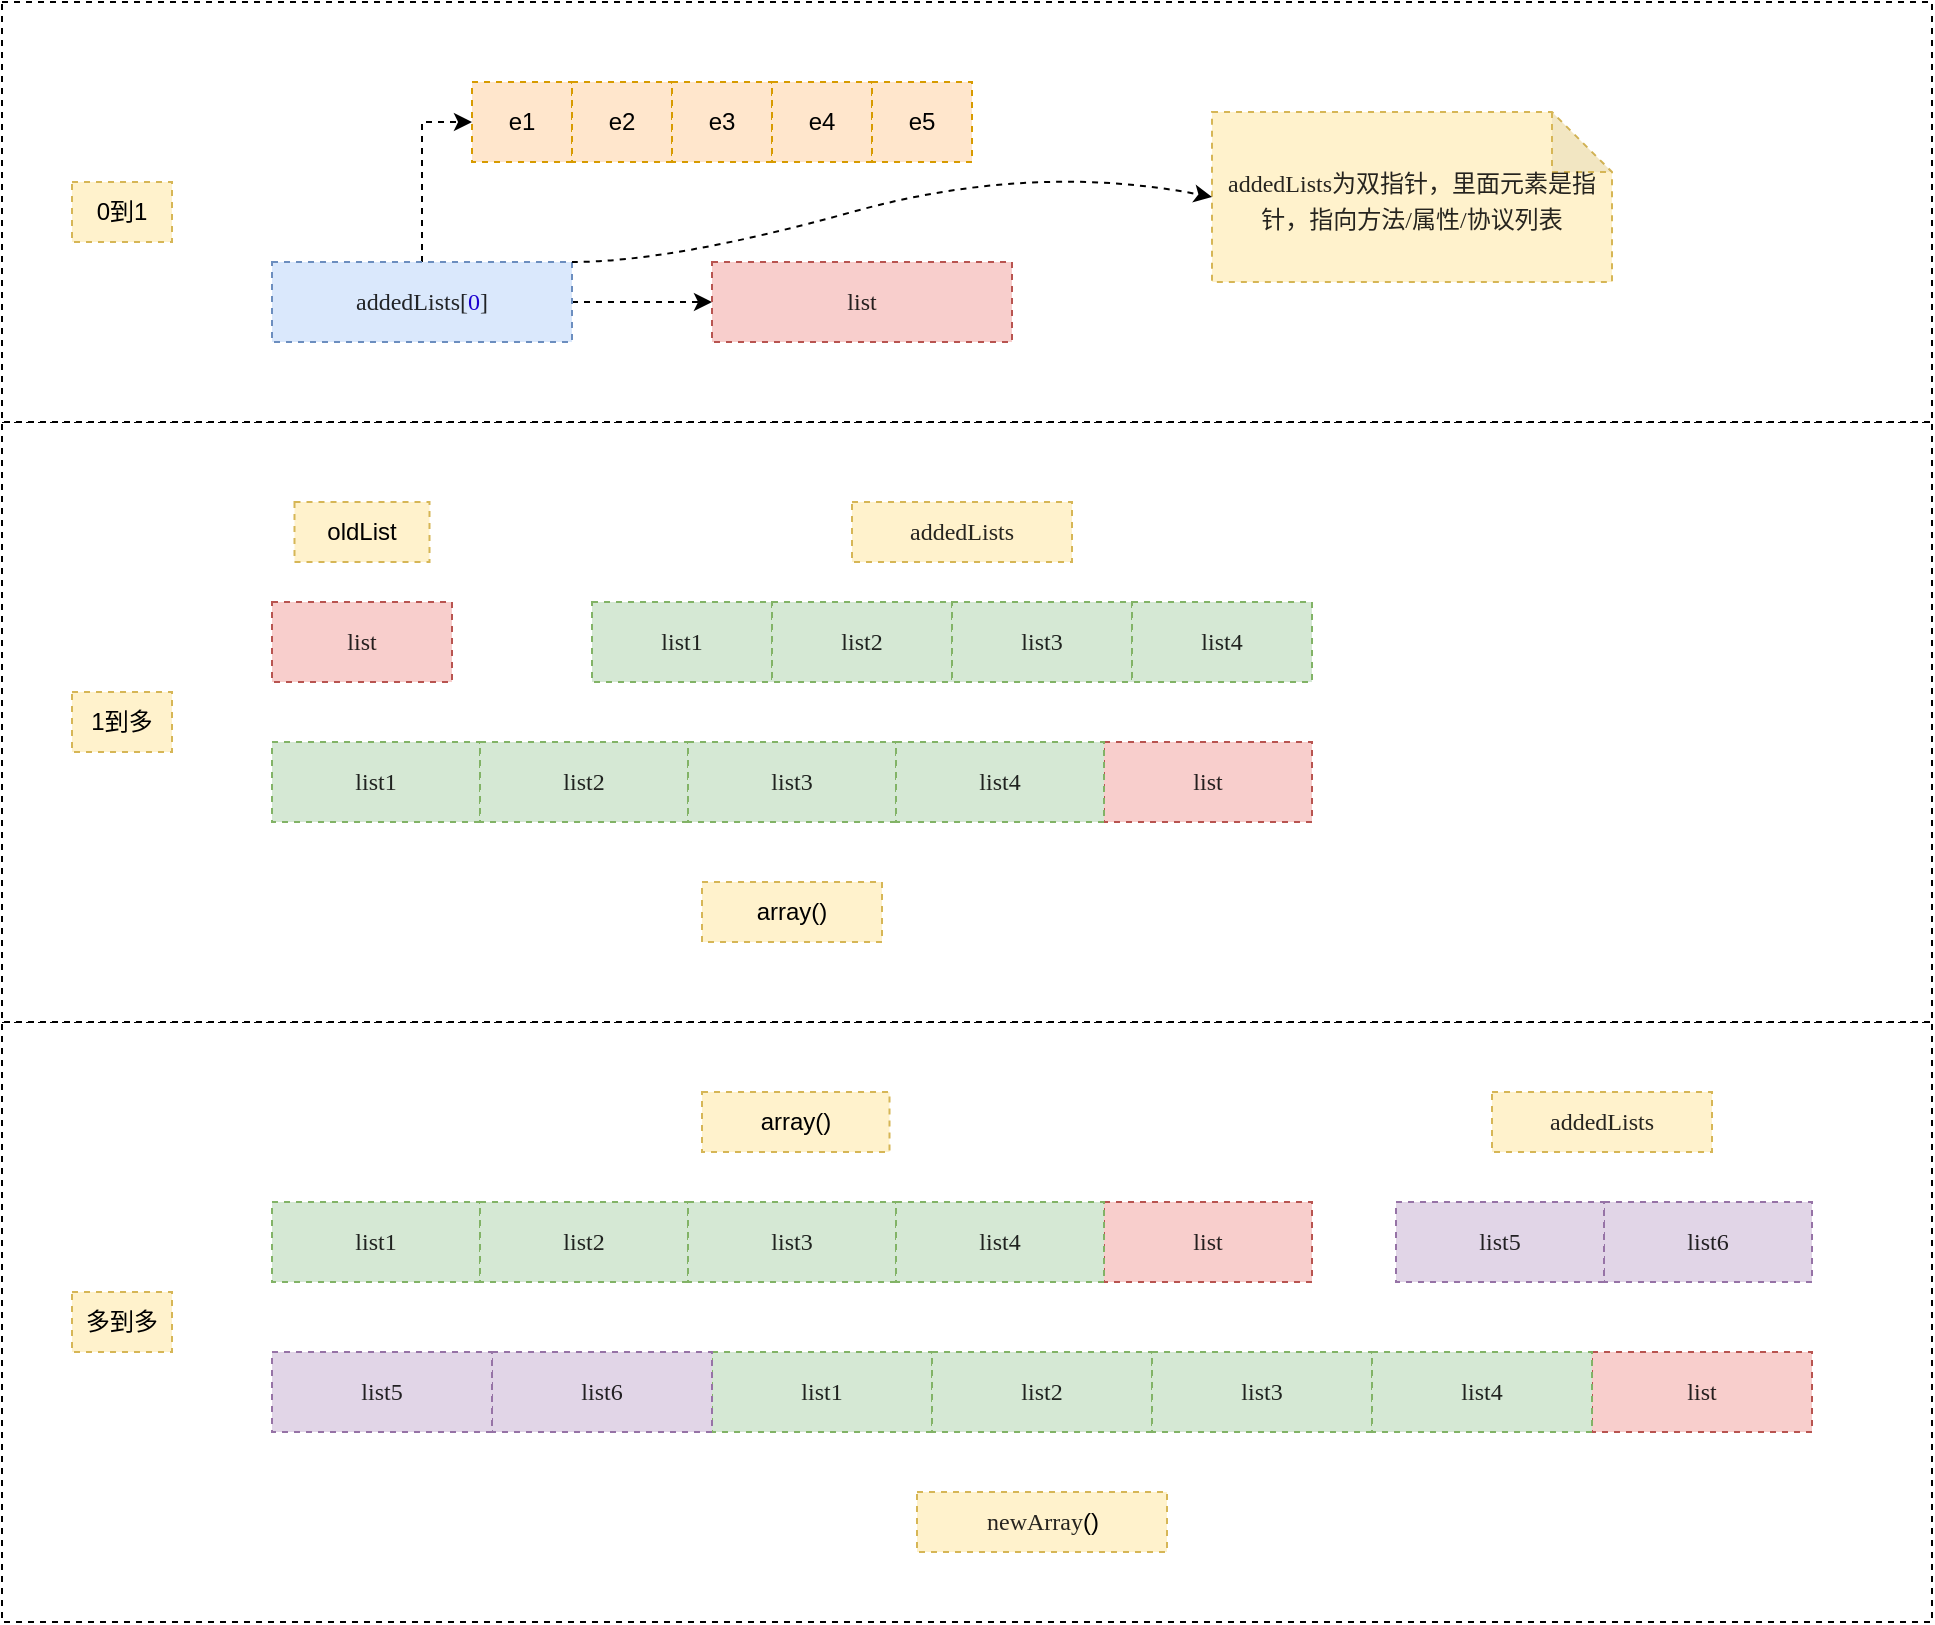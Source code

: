<mxfile version="14.9.4" type="github">
  <diagram id="C5RBs43oDa-KdzZeNtuy" name="Page-1">
    <mxGraphModel dx="974" dy="894" grid="1" gridSize="10" guides="1" tooltips="1" connect="1" arrows="1" fold="1" page="1" pageScale="1" pageWidth="827" pageHeight="1169" math="0" shadow="0">
      <root>
        <mxCell id="WIyWlLk6GJQsqaUBKTNV-0" />
        <mxCell id="WIyWlLk6GJQsqaUBKTNV-1" parent="WIyWlLk6GJQsqaUBKTNV-0" />
        <mxCell id="Md4piqNgcGMEt9OnkXE3-55" value="" style="rounded=0;whiteSpace=wrap;html=1;dashed=1;labelBackgroundColor=none;" vertex="1" parent="WIyWlLk6GJQsqaUBKTNV-1">
          <mxGeometry x="15" y="600" width="965" height="300" as="geometry" />
        </mxCell>
        <mxCell id="Md4piqNgcGMEt9OnkXE3-54" value="" style="rounded=0;whiteSpace=wrap;html=1;dashed=1;labelBackgroundColor=none;" vertex="1" parent="WIyWlLk6GJQsqaUBKTNV-1">
          <mxGeometry x="15" y="300" width="965" height="300" as="geometry" />
        </mxCell>
        <mxCell id="Md4piqNgcGMEt9OnkXE3-53" value="" style="rounded=0;whiteSpace=wrap;html=1;dashed=1;labelBackgroundColor=none;" vertex="1" parent="WIyWlLk6GJQsqaUBKTNV-1">
          <mxGeometry x="15" y="90" width="965" height="210" as="geometry" />
        </mxCell>
        <mxCell id="Md4piqNgcGMEt9OnkXE3-8" style="edgeStyle=orthogonalEdgeStyle;rounded=0;orthogonalLoop=1;jettySize=auto;html=1;exitX=0.5;exitY=0;exitDx=0;exitDy=0;entryX=0;entryY=0.5;entryDx=0;entryDy=0;dashed=1;" edge="1" parent="WIyWlLk6GJQsqaUBKTNV-1" source="Md4piqNgcGMEt9OnkXE3-0" target="Md4piqNgcGMEt9OnkXE3-2">
          <mxGeometry relative="1" as="geometry" />
        </mxCell>
        <mxCell id="Md4piqNgcGMEt9OnkXE3-51" style="edgeStyle=orthogonalEdgeStyle;rounded=0;orthogonalLoop=1;jettySize=auto;html=1;exitX=1;exitY=0.5;exitDx=0;exitDy=0;entryX=0;entryY=0.5;entryDx=0;entryDy=0;dashed=1;" edge="1" parent="WIyWlLk6GJQsqaUBKTNV-1" source="Md4piqNgcGMEt9OnkXE3-0" target="Md4piqNgcGMEt9OnkXE3-7">
          <mxGeometry relative="1" as="geometry" />
        </mxCell>
        <mxCell id="Md4piqNgcGMEt9OnkXE3-0" value="&lt;p style=&quot;margin: 0px; font-stretch: normal; line-height: normal; font-family: menlo; color: rgba(0, 0, 0, 0.85);&quot;&gt;addedLists[&lt;span style=&quot;color: #1c00cf&quot;&gt;0&lt;/span&gt;]&lt;/p&gt;" style="rounded=0;whiteSpace=wrap;html=1;fillColor=#dae8fc;strokeColor=#6c8ebf;labelBackgroundColor=none;dashed=1;" vertex="1" parent="WIyWlLk6GJQsqaUBKTNV-1">
          <mxGeometry x="150" y="220" width="150" height="40" as="geometry" />
        </mxCell>
        <mxCell id="Md4piqNgcGMEt9OnkXE3-1" value="0到1" style="text;html=1;strokeColor=#d6b656;fillColor=#fff2cc;align=center;verticalAlign=middle;whiteSpace=wrap;rounded=0;dashed=1;" vertex="1" parent="WIyWlLk6GJQsqaUBKTNV-1">
          <mxGeometry x="50" y="180" width="50" height="30" as="geometry" />
        </mxCell>
        <mxCell id="Md4piqNgcGMEt9OnkXE3-7" value="&lt;p style=&quot;margin: 0px ; font-stretch: normal ; line-height: normal ; font-family: &amp;#34;menlo&amp;#34; ; color: rgba(0 , 0 , 0 , 0.85)&quot;&gt;list&lt;/p&gt;" style="rounded=0;whiteSpace=wrap;html=1;fillColor=#f8cecc;strokeColor=#b85450;labelBackgroundColor=none;dashed=1;" vertex="1" parent="WIyWlLk6GJQsqaUBKTNV-1">
          <mxGeometry x="370" y="220" width="150" height="40" as="geometry" />
        </mxCell>
        <mxCell id="Md4piqNgcGMEt9OnkXE3-10" value="1到多" style="text;html=1;strokeColor=#d6b656;fillColor=#fff2cc;align=center;verticalAlign=middle;whiteSpace=wrap;rounded=0;dashed=1;" vertex="1" parent="WIyWlLk6GJQsqaUBKTNV-1">
          <mxGeometry x="50" y="435" width="50" height="30" as="geometry" />
        </mxCell>
        <mxCell id="Md4piqNgcGMEt9OnkXE3-12" value="&lt;p style=&quot;margin: 0px ; font-stretch: normal ; line-height: normal ; font-family: &amp;#34;menlo&amp;#34; ; color: rgba(0 , 0 , 0 , 0.85)&quot;&gt;list&lt;/p&gt;" style="rounded=0;whiteSpace=wrap;html=1;fillColor=#f8cecc;strokeColor=#b85450;labelBackgroundColor=none;dashed=1;" vertex="1" parent="WIyWlLk6GJQsqaUBKTNV-1">
          <mxGeometry x="150" y="390" width="90" height="40" as="geometry" />
        </mxCell>
        <mxCell id="Md4piqNgcGMEt9OnkXE3-13" value="oldList" style="text;html=1;strokeColor=#d6b656;fillColor=#fff2cc;align=center;verticalAlign=middle;whiteSpace=wrap;rounded=0;dashed=1;" vertex="1" parent="WIyWlLk6GJQsqaUBKTNV-1">
          <mxGeometry x="161.25" y="340" width="67.5" height="30" as="geometry" />
        </mxCell>
        <mxCell id="Md4piqNgcGMEt9OnkXE3-14" value="&lt;p style=&quot;margin: 0px; font-stretch: normal; line-height: normal; font-family: menlo; color: rgba(0, 0, 0, 0.85);&quot;&gt;addedLists&lt;/p&gt;" style="text;html=1;strokeColor=#d6b656;fillColor=#fff2cc;align=center;verticalAlign=middle;whiteSpace=wrap;rounded=0;dashed=1;labelBackgroundColor=none;" vertex="1" parent="WIyWlLk6GJQsqaUBKTNV-1">
          <mxGeometry x="440" y="340" width="110" height="30" as="geometry" />
        </mxCell>
        <mxCell id="Md4piqNgcGMEt9OnkXE3-15" value="&lt;p style=&quot;margin: 0px ; font-stretch: normal ; line-height: normal ; font-family: &amp;#34;menlo&amp;#34; ; color: rgba(0 , 0 , 0 , 0.85)&quot;&gt;list1&lt;/p&gt;" style="rounded=0;whiteSpace=wrap;html=1;fillColor=#d5e8d4;strokeColor=#82b366;labelBackgroundColor=none;dashed=1;" vertex="1" parent="WIyWlLk6GJQsqaUBKTNV-1">
          <mxGeometry x="310" y="390" width="90" height="40" as="geometry" />
        </mxCell>
        <mxCell id="Md4piqNgcGMEt9OnkXE3-16" value="&lt;p style=&quot;margin: 0px ; font-stretch: normal ; line-height: normal ; font-family: &amp;#34;menlo&amp;#34; ; color: rgba(0 , 0 , 0 , 0.85)&quot;&gt;list2&lt;/p&gt;" style="rounded=0;whiteSpace=wrap;html=1;fillColor=#d5e8d4;strokeColor=#82b366;labelBackgroundColor=none;dashed=1;" vertex="1" parent="WIyWlLk6GJQsqaUBKTNV-1">
          <mxGeometry x="400" y="390" width="90" height="40" as="geometry" />
        </mxCell>
        <mxCell id="Md4piqNgcGMEt9OnkXE3-17" value="&lt;p style=&quot;margin: 0px ; font-stretch: normal ; line-height: normal ; font-family: &amp;#34;menlo&amp;#34; ; color: rgba(0 , 0 , 0 , 0.85)&quot;&gt;list3&lt;/p&gt;" style="rounded=0;whiteSpace=wrap;html=1;fillColor=#d5e8d4;strokeColor=#82b366;labelBackgroundColor=none;dashed=1;" vertex="1" parent="WIyWlLk6GJQsqaUBKTNV-1">
          <mxGeometry x="490" y="390" width="90" height="40" as="geometry" />
        </mxCell>
        <mxCell id="Md4piqNgcGMEt9OnkXE3-18" value="&lt;p style=&quot;margin: 0px ; font-stretch: normal ; line-height: normal ; font-family: &amp;#34;menlo&amp;#34; ; color: rgba(0 , 0 , 0 , 0.85)&quot;&gt;list4&lt;/p&gt;" style="rounded=0;whiteSpace=wrap;html=1;fillColor=#d5e8d4;strokeColor=#82b366;labelBackgroundColor=none;dashed=1;" vertex="1" parent="WIyWlLk6GJQsqaUBKTNV-1">
          <mxGeometry x="580" y="390" width="90" height="40" as="geometry" />
        </mxCell>
        <mxCell id="Md4piqNgcGMEt9OnkXE3-19" value="&lt;p style=&quot;margin: 0px ; font-stretch: normal ; line-height: normal ; font-family: &amp;#34;menlo&amp;#34; ; color: rgba(0 , 0 , 0 , 0.85)&quot;&gt;list&lt;/p&gt;" style="rounded=0;whiteSpace=wrap;html=1;fillColor=#f8cecc;strokeColor=#b85450;labelBackgroundColor=none;dashed=1;horizontal=1;" vertex="1" parent="WIyWlLk6GJQsqaUBKTNV-1">
          <mxGeometry x="566" y="460" width="104" height="40" as="geometry" />
        </mxCell>
        <mxCell id="Md4piqNgcGMEt9OnkXE3-20" value="&lt;p style=&quot;margin: 0px ; font-stretch: normal ; line-height: normal ; font-family: &amp;#34;menlo&amp;#34; ; color: rgba(0 , 0 , 0 , 0.85)&quot;&gt;list1&lt;/p&gt;" style="rounded=0;whiteSpace=wrap;html=1;fillColor=#d5e8d4;strokeColor=#82b366;labelBackgroundColor=none;dashed=1;" vertex="1" parent="WIyWlLk6GJQsqaUBKTNV-1">
          <mxGeometry x="150" y="460" width="104" height="40" as="geometry" />
        </mxCell>
        <mxCell id="Md4piqNgcGMEt9OnkXE3-21" value="&lt;p style=&quot;margin: 0px ; font-stretch: normal ; line-height: normal ; font-family: &amp;#34;menlo&amp;#34; ; color: rgba(0 , 0 , 0 , 0.85)&quot;&gt;list2&lt;/p&gt;" style="rounded=0;whiteSpace=wrap;html=1;fillColor=#d5e8d4;strokeColor=#82b366;labelBackgroundColor=none;dashed=1;" vertex="1" parent="WIyWlLk6GJQsqaUBKTNV-1">
          <mxGeometry x="254" y="460" width="104" height="40" as="geometry" />
        </mxCell>
        <mxCell id="Md4piqNgcGMEt9OnkXE3-22" value="&lt;p style=&quot;margin: 0px ; font-stretch: normal ; line-height: normal ; font-family: &amp;#34;menlo&amp;#34; ; color: rgba(0 , 0 , 0 , 0.85)&quot;&gt;list3&lt;/p&gt;" style="rounded=0;whiteSpace=wrap;html=1;fillColor=#d5e8d4;strokeColor=#82b366;labelBackgroundColor=none;dashed=1;" vertex="1" parent="WIyWlLk6GJQsqaUBKTNV-1">
          <mxGeometry x="358" y="460" width="104" height="40" as="geometry" />
        </mxCell>
        <mxCell id="Md4piqNgcGMEt9OnkXE3-23" value="&lt;p style=&quot;margin: 0px ; font-stretch: normal ; line-height: normal ; font-family: &amp;#34;menlo&amp;#34; ; color: rgba(0 , 0 , 0 , 0.85)&quot;&gt;list4&lt;/p&gt;" style="rounded=0;whiteSpace=wrap;html=1;fillColor=#d5e8d4;strokeColor=#82b366;labelBackgroundColor=none;dashed=1;horizontal=1;" vertex="1" parent="WIyWlLk6GJQsqaUBKTNV-1">
          <mxGeometry x="462" y="460" width="104" height="40" as="geometry" />
        </mxCell>
        <mxCell id="Md4piqNgcGMEt9OnkXE3-24" value="" style="group" vertex="1" connectable="0" parent="WIyWlLk6GJQsqaUBKTNV-1">
          <mxGeometry x="250" y="130" width="250" height="40" as="geometry" />
        </mxCell>
        <mxCell id="Md4piqNgcGMEt9OnkXE3-2" value="e1" style="rounded=0;whiteSpace=wrap;html=1;fillColor=#ffe6cc;strokeColor=#d79b00;dashed=1;" vertex="1" parent="Md4piqNgcGMEt9OnkXE3-24">
          <mxGeometry width="50" height="40" as="geometry" />
        </mxCell>
        <mxCell id="Md4piqNgcGMEt9OnkXE3-3" value="e2" style="rounded=0;whiteSpace=wrap;html=1;fillColor=#ffe6cc;strokeColor=#d79b00;dashed=1;" vertex="1" parent="Md4piqNgcGMEt9OnkXE3-24">
          <mxGeometry x="50" width="50" height="40" as="geometry" />
        </mxCell>
        <mxCell id="Md4piqNgcGMEt9OnkXE3-4" value="e3" style="rounded=0;whiteSpace=wrap;html=1;fillColor=#ffe6cc;strokeColor=#d79b00;dashed=1;" vertex="1" parent="Md4piqNgcGMEt9OnkXE3-24">
          <mxGeometry x="100" width="50" height="40" as="geometry" />
        </mxCell>
        <mxCell id="Md4piqNgcGMEt9OnkXE3-5" value="e4" style="rounded=0;whiteSpace=wrap;html=1;fillColor=#ffe6cc;strokeColor=#d79b00;dashed=1;" vertex="1" parent="Md4piqNgcGMEt9OnkXE3-24">
          <mxGeometry x="150" width="50" height="40" as="geometry" />
        </mxCell>
        <mxCell id="Md4piqNgcGMEt9OnkXE3-6" value="e5" style="rounded=0;whiteSpace=wrap;html=1;fillColor=#ffe6cc;strokeColor=#d79b00;dashed=1;" vertex="1" parent="Md4piqNgcGMEt9OnkXE3-24">
          <mxGeometry x="200" width="50" height="40" as="geometry" />
        </mxCell>
        <mxCell id="Md4piqNgcGMEt9OnkXE3-26" value="array()" style="text;html=1;strokeColor=#d6b656;fillColor=#fff2cc;align=center;verticalAlign=middle;whiteSpace=wrap;rounded=0;dashed=1;" vertex="1" parent="WIyWlLk6GJQsqaUBKTNV-1">
          <mxGeometry x="365" y="530" width="90" height="30" as="geometry" />
        </mxCell>
        <mxCell id="Md4piqNgcGMEt9OnkXE3-27" value="多到多" style="text;html=1;strokeColor=#d6b656;fillColor=#fff2cc;align=center;verticalAlign=middle;whiteSpace=wrap;rounded=0;dashed=1;" vertex="1" parent="WIyWlLk6GJQsqaUBKTNV-1">
          <mxGeometry x="50" y="735" width="50" height="30" as="geometry" />
        </mxCell>
        <mxCell id="Md4piqNgcGMEt9OnkXE3-29" value="array()" style="text;html=1;strokeColor=#d6b656;fillColor=#fff2cc;align=center;verticalAlign=middle;whiteSpace=wrap;rounded=0;dashed=1;" vertex="1" parent="WIyWlLk6GJQsqaUBKTNV-1">
          <mxGeometry x="365" y="635" width="93.75" height="30" as="geometry" />
        </mxCell>
        <mxCell id="Md4piqNgcGMEt9OnkXE3-30" value="&lt;p style=&quot;margin: 0px; font-stretch: normal; line-height: normal; font-family: menlo; color: rgba(0, 0, 0, 0.85);&quot;&gt;addedLists&lt;/p&gt;" style="text;html=1;strokeColor=#d6b656;fillColor=#fff2cc;align=center;verticalAlign=middle;whiteSpace=wrap;rounded=0;dashed=1;labelBackgroundColor=none;" vertex="1" parent="WIyWlLk6GJQsqaUBKTNV-1">
          <mxGeometry x="760" y="635" width="110" height="30" as="geometry" />
        </mxCell>
        <mxCell id="Md4piqNgcGMEt9OnkXE3-35" value="&lt;p style=&quot;margin: 0px ; font-stretch: normal ; line-height: normal ; font-family: &amp;#34;menlo&amp;#34; ; color: rgba(0 , 0 , 0 , 0.85)&quot;&gt;list&lt;/p&gt;" style="rounded=0;whiteSpace=wrap;html=1;fillColor=#f8cecc;strokeColor=#b85450;labelBackgroundColor=none;dashed=1;horizontal=1;" vertex="1" parent="WIyWlLk6GJQsqaUBKTNV-1">
          <mxGeometry x="566" y="690" width="104" height="40" as="geometry" />
        </mxCell>
        <mxCell id="Md4piqNgcGMEt9OnkXE3-36" value="&lt;p style=&quot;margin: 0px ; font-stretch: normal ; line-height: normal ; font-family: &amp;#34;menlo&amp;#34; ; color: rgba(0 , 0 , 0 , 0.85)&quot;&gt;list1&lt;/p&gt;" style="rounded=0;whiteSpace=wrap;html=1;fillColor=#d5e8d4;strokeColor=#82b366;labelBackgroundColor=none;dashed=1;" vertex="1" parent="WIyWlLk6GJQsqaUBKTNV-1">
          <mxGeometry x="150" y="690" width="104" height="40" as="geometry" />
        </mxCell>
        <mxCell id="Md4piqNgcGMEt9OnkXE3-37" value="&lt;p style=&quot;margin: 0px ; font-stretch: normal ; line-height: normal ; font-family: &amp;#34;menlo&amp;#34; ; color: rgba(0 , 0 , 0 , 0.85)&quot;&gt;list2&lt;/p&gt;" style="rounded=0;whiteSpace=wrap;html=1;fillColor=#d5e8d4;strokeColor=#82b366;labelBackgroundColor=none;dashed=1;" vertex="1" parent="WIyWlLk6GJQsqaUBKTNV-1">
          <mxGeometry x="254" y="690" width="104" height="40" as="geometry" />
        </mxCell>
        <mxCell id="Md4piqNgcGMEt9OnkXE3-38" value="&lt;p style=&quot;margin: 0px ; font-stretch: normal ; line-height: normal ; font-family: &amp;#34;menlo&amp;#34; ; color: rgba(0 , 0 , 0 , 0.85)&quot;&gt;list3&lt;/p&gt;" style="rounded=0;whiteSpace=wrap;html=1;fillColor=#d5e8d4;strokeColor=#82b366;labelBackgroundColor=none;dashed=1;" vertex="1" parent="WIyWlLk6GJQsqaUBKTNV-1">
          <mxGeometry x="358" y="690" width="104" height="40" as="geometry" />
        </mxCell>
        <mxCell id="Md4piqNgcGMEt9OnkXE3-39" value="&lt;p style=&quot;margin: 0px ; font-stretch: normal ; line-height: normal ; font-family: &amp;#34;menlo&amp;#34; ; color: rgba(0 , 0 , 0 , 0.85)&quot;&gt;list4&lt;/p&gt;" style="rounded=0;whiteSpace=wrap;html=1;fillColor=#d5e8d4;strokeColor=#82b366;labelBackgroundColor=none;dashed=1;horizontal=1;" vertex="1" parent="WIyWlLk6GJQsqaUBKTNV-1">
          <mxGeometry x="462" y="690" width="104" height="40" as="geometry" />
        </mxCell>
        <mxCell id="Md4piqNgcGMEt9OnkXE3-40" value="&lt;span style=&quot;color: rgba(0, 0, 0, 0.85); font-family: menlo;&quot;&gt;newArray&lt;/span&gt;()" style="text;html=1;strokeColor=#d6b656;fillColor=#fff2cc;align=center;verticalAlign=middle;whiteSpace=wrap;rounded=0;dashed=1;labelBackgroundColor=none;" vertex="1" parent="WIyWlLk6GJQsqaUBKTNV-1">
          <mxGeometry x="472.5" y="835" width="125" height="30" as="geometry" />
        </mxCell>
        <mxCell id="Md4piqNgcGMEt9OnkXE3-41" value="&lt;p style=&quot;margin: 0px ; font-stretch: normal ; line-height: normal ; font-family: &amp;#34;menlo&amp;#34; ; color: rgba(0 , 0 , 0 , 0.85)&quot;&gt;list6&lt;/p&gt;" style="rounded=0;whiteSpace=wrap;html=1;fillColor=#e1d5e7;strokeColor=#9673a6;labelBackgroundColor=none;dashed=1;horizontal=1;" vertex="1" parent="WIyWlLk6GJQsqaUBKTNV-1">
          <mxGeometry x="816" y="690" width="104" height="40" as="geometry" />
        </mxCell>
        <mxCell id="Md4piqNgcGMEt9OnkXE3-42" value="&lt;p style=&quot;margin: 0px ; font-stretch: normal ; line-height: normal ; font-family: &amp;#34;menlo&amp;#34; ; color: rgba(0 , 0 , 0 , 0.85)&quot;&gt;list5&lt;/p&gt;" style="rounded=0;whiteSpace=wrap;html=1;fillColor=#e1d5e7;strokeColor=#9673a6;labelBackgroundColor=none;dashed=1;horizontal=1;" vertex="1" parent="WIyWlLk6GJQsqaUBKTNV-1">
          <mxGeometry x="712" y="690" width="104" height="40" as="geometry" />
        </mxCell>
        <mxCell id="Md4piqNgcGMEt9OnkXE3-44" value="&lt;p style=&quot;margin: 0px ; font-stretch: normal ; line-height: normal ; font-family: &amp;#34;menlo&amp;#34; ; color: rgba(0 , 0 , 0 , 0.85)&quot;&gt;list&lt;/p&gt;" style="rounded=0;whiteSpace=wrap;html=1;fillColor=#f8cecc;strokeColor=#b85450;labelBackgroundColor=none;dashed=1;horizontal=1;" vertex="1" parent="WIyWlLk6GJQsqaUBKTNV-1">
          <mxGeometry x="810" y="765" width="110" height="40" as="geometry" />
        </mxCell>
        <mxCell id="Md4piqNgcGMEt9OnkXE3-45" value="&lt;p style=&quot;margin: 0px ; font-stretch: normal ; line-height: normal ; font-family: &amp;#34;menlo&amp;#34; ; color: rgba(0 , 0 , 0 , 0.85)&quot;&gt;list1&lt;/p&gt;" style="rounded=0;whiteSpace=wrap;html=1;fillColor=#d5e8d4;strokeColor=#82b366;labelBackgroundColor=none;dashed=1;" vertex="1" parent="WIyWlLk6GJQsqaUBKTNV-1">
          <mxGeometry x="370" y="765" width="110" height="40" as="geometry" />
        </mxCell>
        <mxCell id="Md4piqNgcGMEt9OnkXE3-46" value="&lt;p style=&quot;margin: 0px ; font-stretch: normal ; line-height: normal ; font-family: &amp;#34;menlo&amp;#34; ; color: rgba(0 , 0 , 0 , 0.85)&quot;&gt;list2&lt;/p&gt;" style="rounded=0;whiteSpace=wrap;html=1;fillColor=#d5e8d4;strokeColor=#82b366;labelBackgroundColor=none;dashed=1;" vertex="1" parent="WIyWlLk6GJQsqaUBKTNV-1">
          <mxGeometry x="480" y="765" width="110" height="40" as="geometry" />
        </mxCell>
        <mxCell id="Md4piqNgcGMEt9OnkXE3-47" value="&lt;p style=&quot;margin: 0px ; font-stretch: normal ; line-height: normal ; font-family: &amp;#34;menlo&amp;#34; ; color: rgba(0 , 0 , 0 , 0.85)&quot;&gt;list3&lt;/p&gt;" style="rounded=0;whiteSpace=wrap;html=1;fillColor=#d5e8d4;strokeColor=#82b366;labelBackgroundColor=none;dashed=1;" vertex="1" parent="WIyWlLk6GJQsqaUBKTNV-1">
          <mxGeometry x="590" y="765" width="110" height="40" as="geometry" />
        </mxCell>
        <mxCell id="Md4piqNgcGMEt9OnkXE3-48" value="&lt;p style=&quot;margin: 0px ; font-stretch: normal ; line-height: normal ; font-family: &amp;#34;menlo&amp;#34; ; color: rgba(0 , 0 , 0 , 0.85)&quot;&gt;list4&lt;/p&gt;" style="rounded=0;whiteSpace=wrap;html=1;fillColor=#d5e8d4;strokeColor=#82b366;labelBackgroundColor=none;dashed=1;horizontal=1;" vertex="1" parent="WIyWlLk6GJQsqaUBKTNV-1">
          <mxGeometry x="700" y="765" width="110" height="40" as="geometry" />
        </mxCell>
        <mxCell id="Md4piqNgcGMEt9OnkXE3-49" value="&lt;p style=&quot;margin: 0px ; font-stretch: normal ; line-height: normal ; font-family: &amp;#34;menlo&amp;#34; ; color: rgba(0 , 0 , 0 , 0.85)&quot;&gt;list6&lt;/p&gt;" style="rounded=0;whiteSpace=wrap;html=1;fillColor=#e1d5e7;strokeColor=#9673a6;labelBackgroundColor=none;dashed=1;horizontal=1;" vertex="1" parent="WIyWlLk6GJQsqaUBKTNV-1">
          <mxGeometry x="260" y="765" width="110" height="40" as="geometry" />
        </mxCell>
        <mxCell id="Md4piqNgcGMEt9OnkXE3-50" value="&lt;p style=&quot;margin: 0px ; font-stretch: normal ; line-height: normal ; font-family: &amp;#34;menlo&amp;#34; ; color: rgba(0 , 0 , 0 , 0.85)&quot;&gt;list5&lt;/p&gt;" style="rounded=0;whiteSpace=wrap;html=1;fillColor=#e1d5e7;strokeColor=#9673a6;labelBackgroundColor=none;dashed=1;horizontal=1;" vertex="1" parent="WIyWlLk6GJQsqaUBKTNV-1">
          <mxGeometry x="150" y="765" width="110" height="40" as="geometry" />
        </mxCell>
        <mxCell id="Md4piqNgcGMEt9OnkXE3-56" value="&lt;p style=&quot;margin: 0px ; font-stretch: normal ; line-height: normal ; font-family: &amp;#34;menlo&amp;#34; ; color: rgba(0 , 0 , 0 , 0.85)&quot;&gt;addedLists为双指针，里面元素是指针，指向方法/属性/协议列表&lt;/p&gt;" style="shape=note;whiteSpace=wrap;html=1;backgroundOutline=1;darkOpacity=0.05;dashed=1;labelBackgroundColor=none;fillColor=#fff2cc;strokeColor=#d6b656;" vertex="1" parent="WIyWlLk6GJQsqaUBKTNV-1">
          <mxGeometry x="620" y="145" width="200" height="85" as="geometry" />
        </mxCell>
        <mxCell id="Md4piqNgcGMEt9OnkXE3-57" value="" style="curved=1;endArrow=classic;html=1;dashed=1;entryX=0;entryY=0.5;entryDx=0;entryDy=0;entryPerimeter=0;exitX=1;exitY=0;exitDx=0;exitDy=0;" edge="1" parent="WIyWlLk6GJQsqaUBKTNV-1" source="Md4piqNgcGMEt9OnkXE3-0" target="Md4piqNgcGMEt9OnkXE3-56">
          <mxGeometry width="50" height="50" relative="1" as="geometry">
            <mxPoint x="320" y="220" as="sourcePoint" />
            <mxPoint x="560" y="180" as="targetPoint" />
            <Array as="points">
              <mxPoint x="350" y="220" />
              <mxPoint x="530" y="170" />
            </Array>
          </mxGeometry>
        </mxCell>
      </root>
    </mxGraphModel>
  </diagram>
</mxfile>
